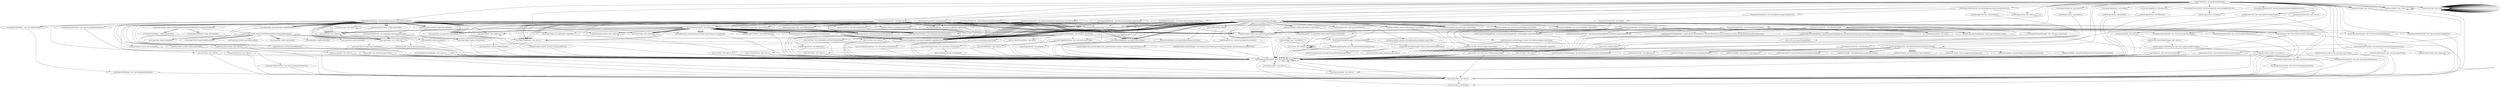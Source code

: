 digraph "callgraph" {
    "<dummyMainClass: void dummyMainMethod()>"
    "<android.app.Activity: void <clinit>()>"
    "<dummyMainClass: void dummyMainMethod()>"->"<android.app.Activity: void <clinit>()>";
    "<android.os.Bundle: void <clinit>()>"
    "<dummyMainClass: void dummyMainMethod()>"->"<android.os.Bundle: void <clinit>()>";
    "<dummyMainClass: void dummyMainMethod()>"->"<android.os.Bundle: void <clinit>()>";
    "<android.location.Location: void <clinit>()>"
    "<dummyMainClass: void dummyMainMethod()>"->"<android.location.Location: void <clinit>()>";
    "<android.view.View: void <clinit>()>"
    "<dummyMainClass: void dummyMainMethod()>"->"<android.view.View: void <clinit>()>";
    "<dummyMainClass: void dummyMainMethod()>"->"<android.view.View: void <clinit>()>";
    "<dummyMainClass: void dummyMainMethod()>"->"<android.os.Bundle: void <clinit>()>";
    "<android.app.Activity: void <clinit>()>"->"<android.app.Activity: void <clinit>()>";
    "<android.os.Bundle: void <clinit>()>"->"<android.os.Bundle: void <clinit>()>";
    "<android.os.Bundle: void <clinit>()>"->"<android.os.Bundle: void <clinit>()>";
    "<android.location.Location: void <clinit>()>"->"<android.location.Location: void <clinit>()>";
    "<android.view.View: void <clinit>()>"->"<android.view.View: void <clinit>()>";
    "<android.view.View: void <clinit>()>"->"<android.view.View: void <clinit>()>";
    "<android.view.View: void <clinit>()>"->"<android.view.View: void <clinit>()>";
    "<android.view.View: void <clinit>()>"->"<android.view.View: void <clinit>()>";
    "<android.view.View: void <clinit>()>"->"<android.view.View: void <clinit>()>";
    "<android.view.View: void <clinit>()>"->"<android.view.View: void <clinit>()>";
    "<android.view.View: void <clinit>()>"->"<android.view.View: void <clinit>()>";
    "<android.view.View: void <clinit>()>"->"<android.view.View: void <clinit>()>";
    "<android.view.View: void <clinit>()>"->"<android.view.View: void <clinit>()>";
    "<android.view.View: void <clinit>()>"->"<android.view.View: void <clinit>()>";
    "<android.view.View: void <clinit>()>"->"<android.view.View: void <clinit>()>";
    "<android.view.View: void <clinit>()>"->"<android.view.View: void <clinit>()>";
    "<android.view.View: void <clinit>()>"->"<android.view.View: void <clinit>()>";
    "<android.view.View: void <clinit>()>"->"<android.view.View: void <clinit>()>";
    "<android.view.View: void <clinit>()>"->"<android.view.View: void <clinit>()>";
    "<android.view.View: void <clinit>()>"->"<android.view.View: void <clinit>()>";
    "<android.view.View: void <clinit>()>"->"<android.view.View: void <clinit>()>";
    "<android.view.View: void <clinit>()>"->"<android.view.View: void <clinit>()>";
    "<android.view.View: void <clinit>()>"->"<android.view.View: void <clinit>()>";
    "<android.view.View: void <clinit>()>"->"<android.view.View: void <clinit>()>";
    "<android.view.View: void <clinit>()>"->"<android.view.View: void <clinit>()>";
    "<android.view.View: void <clinit>()>"->"<android.view.View: void <clinit>()>";
    "<android.view.View: void <clinit>()>"->"<android.view.View: void <clinit>()>";
    "<android.view.View: void <clinit>()>"->"<android.view.View: void <clinit>()>";
    "<android.view.View: void <clinit>()>"->"<android.view.View: void <clinit>()>";
    "<android.view.View: void <clinit>()>"->"<android.view.View: void <clinit>()>";
    "<android.view.View: void <clinit>()>"->"<android.view.View: void <clinit>()>";
    "<android.view.View: void <clinit>()>"->"<android.view.View: void <clinit>()>";
    "<android.view.View: void <clinit>()>"->"<android.view.View: void <clinit>()>";
    "<android.view.View: void <clinit>()>"->"<android.view.View: void <clinit>()>";
    "<android.view.View: void <clinit>()>"->"<android.view.View: void <clinit>()>";
    "<fr.asterope.MainActivity: void <init>()>"
    "<dummyMainClass: void dummyMainMethod()>"->"<fr.asterope.MainActivity: void <init>()>";
    "<fr.asterope.MainActivity: void onCreate(android.os.Bundle)>"
    "<dummyMainClass: void dummyMainMethod()>"->"<fr.asterope.MainActivity: void onCreate(android.os.Bundle)>";
    "<fr.asterope.MainActivity: void onStart()>"
    "<dummyMainClass: void dummyMainMethod()>"->"<fr.asterope.MainActivity: void onStart()>";
    "<fr.asterope.MainActivity: void onResume()>"
    "<dummyMainClass: void dummyMainMethod()>"->"<fr.asterope.MainActivity: void onResume()>";
    "<fr.asterope.MainActivity: void reset(android.view.View)>"
    "<dummyMainClass: void dummyMainMethod()>"->"<fr.asterope.MainActivity: void reset(android.view.View)>";
    "<fr.asterope.MainActivity: void startResume(android.view.View)>"
    "<dummyMainClass: void dummyMainMethod()>"->"<fr.asterope.MainActivity: void startResume(android.view.View)>";
    "<fr.asterope.MainActivity: void onBackPressed()>"
    "<dummyMainClass: void dummyMainMethod()>"->"<fr.asterope.MainActivity: void onBackPressed()>";
    "<fr.asterope.MainActivity: void onProviderEnabled(java.lang.String)>"
    "<dummyMainClass: void dummyMainMethod()>"->"<fr.asterope.MainActivity: void onProviderEnabled(java.lang.String)>";
    "<fr.asterope.MainActivity: void onLocationChanged(android.location.Location)>"
    "<dummyMainClass: void dummyMainMethod()>"->"<fr.asterope.MainActivity: void onLocationChanged(android.location.Location)>";
    "<fr.asterope.MainActivity: void onStatusChanged(java.lang.String,int,android.os.Bundle)>"
    "<dummyMainClass: void dummyMainMethod()>"->"<fr.asterope.MainActivity: void onStatusChanged(java.lang.String,int,android.os.Bundle)>";
    "<fr.asterope.MainActivity: void onProviderDisabled(java.lang.String)>"
    "<dummyMainClass: void dummyMainMethod()>"->"<fr.asterope.MainActivity: void onProviderDisabled(java.lang.String)>";
    "<fr.asterope.MainActivity: void onPause()>"
    "<dummyMainClass: void dummyMainMethod()>"->"<fr.asterope.MainActivity: void onPause()>";
    "<fr.asterope.MainActivity: void onSaveInstanceState(android.os.Bundle)>"
    "<dummyMainClass: void dummyMainMethod()>"->"<fr.asterope.MainActivity: void onSaveInstanceState(android.os.Bundle)>";
    "<fr.asterope.MainActivity: void onStop()>"
    "<dummyMainClass: void dummyMainMethod()>"->"<fr.asterope.MainActivity: void onStop()>";
    "<fr.asterope.MainActivity: void onRestart()>"
    "<dummyMainClass: void dummyMainMethod()>"->"<fr.asterope.MainActivity: void onRestart()>";
    "<fr.asterope.MainActivity: void onDestroy()>"
    "<dummyMainClass: void dummyMainMethod()>"->"<fr.asterope.MainActivity: void onDestroy()>";
    "<android.os.Bundle: void <init>()>"
    "<dummyMainClass: void dummyMainMethod()>"->"<android.os.Bundle: void <init>()>";
    "<fr.asterope.MainActivity$8: void <init>(fr.asterope.MainActivity)>"
    "<dummyMainClass: void dummyMainMethod()>"->"<fr.asterope.MainActivity$8: void <init>(fr.asterope.MainActivity)>";
    "<fr.asterope.MainActivity$8: void onClick(android.content.DialogInterface,int)>"
    "<dummyMainClass: void dummyMainMethod()>"->"<fr.asterope.MainActivity$8: void onClick(android.content.DialogInterface,int)>";
    "<fr.asterope.MainActivity$3: void <init>(fr.asterope.MainActivity)>"
    "<dummyMainClass: void dummyMainMethod()>"->"<fr.asterope.MainActivity$3: void <init>(fr.asterope.MainActivity)>";
    "<fr.asterope.MainActivity$3: void onClick(android.content.DialogInterface,int)>"
    "<dummyMainClass: void dummyMainMethod()>"->"<fr.asterope.MainActivity$3: void onClick(android.content.DialogInterface,int)>";
    "<fr.asterope.MainActivity$6: void <init>(fr.asterope.MainActivity)>"
    "<dummyMainClass: void dummyMainMethod()>"->"<fr.asterope.MainActivity$6: void <init>(fr.asterope.MainActivity)>";
    "<fr.asterope.MainActivity$6: void onClick(android.content.DialogInterface,int)>"
    "<dummyMainClass: void dummyMainMethod()>"->"<fr.asterope.MainActivity$6: void onClick(android.content.DialogInterface,int)>";
    "<fr.asterope.MainActivity$9: void <init>(fr.asterope.MainActivity)>"
    "<dummyMainClass: void dummyMainMethod()>"->"<fr.asterope.MainActivity$9: void <init>(fr.asterope.MainActivity)>";
    "<fr.asterope.MainActivity$9: void onClick(android.content.DialogInterface,int)>"
    "<dummyMainClass: void dummyMainMethod()>"->"<fr.asterope.MainActivity$9: void onClick(android.content.DialogInterface,int)>";
    "<android.view.View: void <init>(android.content.Context)>"
    "<dummyMainClass: void dummyMainMethod()>"->"<android.view.View: void <init>(android.content.Context)>";
    "<dummyMainClass: void dummyMainMethod()>"->"<android.view.View: void <init>(android.content.Context)>";
    "<android.location.Location: void <init>(java.lang.String)>"
    "<dummyMainClass: void dummyMainMethod()>"->"<android.location.Location: void <init>(java.lang.String)>";
    "<dummyMainClass: void dummyMainMethod()>"->"<android.os.Bundle: void <init>()>";
    "<dummyMainClass: void dummyMainMethod()>"->"<android.os.Bundle: void <init>()>";
    "<java.io.File: void <clinit>()>"
    "<fr.asterope.MainActivity: void onCreate(android.os.Bundle)>"->"<java.io.File: void <clinit>()>";
    "<fr.asterope.ExternalFileLogger: boolean isExternalStorageWritable()>"
    "<fr.asterope.MainActivity: void onCreate(android.os.Bundle)>"->"<fr.asterope.ExternalFileLogger: boolean isExternalStorageWritable()>";
    "<android.os.Environment: java.io.File getExternalStorageDirectory()>"
    "<fr.asterope.MainActivity: void onCreate(android.os.Bundle)>"->"<android.os.Environment: java.io.File getExternalStorageDirectory()>";
    "<android.widget.Toast: android.widget.Toast makeText(android.content.Context,java.lang.CharSequence,int)>"
    "<fr.asterope.MainActivity: void onCreate(android.os.Bundle)>"->"<android.widget.Toast: android.widget.Toast makeText(android.content.Context,java.lang.CharSequence,int)>";
    "<java.lang.Float: void <clinit>()>"
    "<fr.asterope.MainActivity: void onLocationChanged(android.location.Location)>"->"<java.lang.Float: void <clinit>()>";
    "<java.lang.String: java.lang.String format(java.lang.String,java.lang.Object[])>"
    "<fr.asterope.MainActivity: void onLocationChanged(android.location.Location)>"->"<java.lang.String: java.lang.String format(java.lang.String,java.lang.Object[])>";
    "<java.lang.Long: java.lang.Long valueOf(long)>"
    "<fr.asterope.MainActivity: void onLocationChanged(android.location.Location)>"->"<java.lang.Long: java.lang.Long valueOf(long)>";
    "<java.lang.Integer: java.lang.Integer valueOf(int)>"
    "<fr.asterope.MainActivity: void onLocationChanged(android.location.Location)>"->"<java.lang.Integer: java.lang.Integer valueOf(int)>";
    "<java.lang.Float: java.lang.Float valueOf(float)>"
    "<fr.asterope.MainActivity: void onLocationChanged(android.location.Location)>"->"<java.lang.Float: java.lang.Float valueOf(float)>";
    "<fr.asterope.MainActivity: void onLocationChanged(android.location.Location)>"->"<java.lang.Float: java.lang.Float valueOf(float)>";
    "<java.lang.Double: java.lang.Double valueOf(double)>"
    "<fr.asterope.MainActivity: void onLocationChanged(android.location.Location)>"->"<java.lang.Double: java.lang.Double valueOf(double)>";
    "<fr.asterope.MainActivity: void onLocationChanged(android.location.Location)>"->"<java.lang.Double: java.lang.Double valueOf(double)>";
    "<fr.asterope.MainActivity: void onLocationChanged(android.location.Location)>"->"<java.lang.Double: java.lang.Double valueOf(double)>";
    "<fr.asterope.MainActivity: void onLocationChanged(android.location.Location)>"->"<java.lang.Float: java.lang.Float valueOf(float)>";
    "<fr.asterope.MainActivity: void onLocationChanged(android.location.Location)>"->"<java.lang.Double: java.lang.Double valueOf(double)>";
    "<fr.asterope.MainActivity: void onLocationChanged(android.location.Location)>"->"<java.lang.Float: java.lang.Float valueOf(float)>";
    "<fr.asterope.MainActivity: void onLocationChanged(android.location.Location)>"->"<java.lang.Float: java.lang.Float valueOf(float)>";
    "<fr.asterope.MainActivity: void onLocationChanged(android.location.Location)>"->"<java.lang.Float: java.lang.Float valueOf(float)>";
    "<fr.asterope.MainActivity: void onLocationChanged(android.location.Location)>"->"<java.lang.Double: java.lang.Double valueOf(double)>";
    "<fr.asterope.MainActivity: void onLocationChanged(android.location.Location)>"->"<java.lang.Float: java.lang.Float valueOf(float)>";
    "<fr.asterope.WGS84: double vincentyDistance(fr.asterope.WGS84Point,fr.asterope.WGS84Point)>"
    "<fr.asterope.MainActivity: void onLocationChanged(android.location.Location)>"->"<fr.asterope.WGS84: double vincentyDistance(fr.asterope.WGS84Point,fr.asterope.WGS84Point)>";
    "<java.lang.String: void <clinit>()>"
    "<fr.asterope.MainActivity: void onLocationChanged(android.location.Location)>"->"<java.lang.String: void <clinit>()>";
    "<java.lang.Long: void <clinit>()>"
    "<fr.asterope.MainActivity: void onLocationChanged(android.location.Location)>"->"<java.lang.Long: void <clinit>()>";
    "<java.lang.Integer: void <clinit>()>"
    "<fr.asterope.MainActivity: void onLocationChanged(android.location.Location)>"->"<java.lang.Integer: void <clinit>()>";
    "<fr.asterope.MainActivity: void onLocationChanged(android.location.Location)>"->"<java.lang.Float: void <clinit>()>";
    "<fr.asterope.MainActivity: void onLocationChanged(android.location.Location)>"->"<java.lang.Float: void <clinit>()>";
    "<java.lang.Double: void <clinit>()>"
    "<fr.asterope.MainActivity: void onLocationChanged(android.location.Location)>"->"<java.lang.Double: void <clinit>()>";
    "<fr.asterope.MainActivity: void onLocationChanged(android.location.Location)>"->"<java.lang.Double: void <clinit>()>";
    "<fr.asterope.MainActivity: void onLocationChanged(android.location.Location)>"->"<java.lang.Double: void <clinit>()>";
    "<fr.asterope.MainActivity: void onLocationChanged(android.location.Location)>"->"<java.lang.Float: void <clinit>()>";
    "<fr.asterope.MainActivity: void onLocationChanged(android.location.Location)>"->"<java.lang.Double: void <clinit>()>";
    "<fr.asterope.MainActivity: void onLocationChanged(android.location.Location)>"->"<java.lang.Float: void <clinit>()>";
    "<fr.asterope.MainActivity: void onLocationChanged(android.location.Location)>"->"<java.lang.Float: void <clinit>()>";
    "<fr.asterope.MainActivity: void onLocationChanged(android.location.Location)>"->"<java.lang.Float: void <clinit>()>";
    "<fr.asterope.MainActivity: void onLocationChanged(android.location.Location)>"->"<java.lang.Double: void <clinit>()>";
    "<android.content.Intent: void <clinit>()>"
    "<fr.asterope.MainActivity$8: void onClick(android.content.DialogInterface,int)>"->"<android.content.Intent: void <clinit>()>";
    "<fr.asterope.MainActivity$6: void onClick(android.content.DialogInterface,int)>"->"<android.app.Activity: void <clinit>()>";
    "<fr.asterope.MainActivity: void access$400(fr.asterope.MainActivity)>"
    "<fr.asterope.MainActivity$6: void onClick(android.content.DialogInterface,int)>"->"<fr.asterope.MainActivity: void access$400(fr.asterope.MainActivity)>";
    "<java.io.File: void <clinit>()>"->"<java.io.File: void <clinit>()>";
    "<java.io.File: void <clinit>()>"->"<java.io.File: void <clinit>()>";
    "<java.io.File: void <clinit>()>"->"<java.io.File: void <clinit>()>";
    "<java.io.File: void <clinit>()>"->"<java.io.File: void <clinit>()>";
    "<android.os.Environment: java.lang.String getExternalStorageState()>"
    "<fr.asterope.ExternalFileLogger: boolean isExternalStorageWritable()>"->"<android.os.Environment: java.lang.String getExternalStorageState()>";
    "<java.lang.Float: void <clinit>()>"->"<java.lang.Float: void <clinit>()>";
    "<fr.asterope.WGS84: double vincentyDistance(double,double,double,double)>"
    "<fr.asterope.WGS84: double vincentyDistance(fr.asterope.WGS84Point,fr.asterope.WGS84Point)>"->"<fr.asterope.WGS84: double vincentyDistance(double,double,double,double)>";
    "<java.lang.String: void <clinit>()>"->"<java.lang.String: void <clinit>()>";
    "<java.lang.Long: void <clinit>()>"->"<java.lang.Long: void <clinit>()>";
    "<java.lang.Integer: void <clinit>()>"->"<java.lang.Integer: void <clinit>()>";
    "<java.lang.Double: void <clinit>()>"->"<java.lang.Double: void <clinit>()>";
    "<android.content.Intent: void <clinit>()>"->"<android.content.Intent: void <clinit>()>";
    "<fr.asterope.WGS84: double vincentyDistance(double,double,double,double)>"->"<java.lang.Double: void <clinit>()>";
    "<java.lang.Math: double abs(double)>"
    "<fr.asterope.WGS84: double vincentyDistance(double,double,double,double)>"->"<java.lang.Math: double abs(double)>";
    "<java.lang.Double: boolean isNaN(double)>"
    "<fr.asterope.WGS84: double vincentyDistance(double,double,double,double)>"->"<java.lang.Double: boolean isNaN(double)>";
    "<java.lang.Math: double atan2(double,double)>"
    "<fr.asterope.WGS84: double vincentyDistance(double,double,double,double)>"->"<java.lang.Math: double atan2(double,double)>";
    "<java.lang.Math: double sqrt(double)>"
    "<fr.asterope.WGS84: double vincentyDistance(double,double,double,double)>"->"<java.lang.Math: double sqrt(double)>";
    "<java.lang.Math: double cos(double)>"
    "<fr.asterope.WGS84: double vincentyDistance(double,double,double,double)>"->"<java.lang.Math: double cos(double)>";
    "<java.lang.Math: double sin(double)>"
    "<fr.asterope.WGS84: double vincentyDistance(double,double,double,double)>"->"<java.lang.Math: double sin(double)>";
    "<fr.asterope.WGS84: double vincentyDistance(double,double,double,double)>"->"<java.lang.Math: double sqrt(double)>";
    "<java.lang.Math: double tan(double)>"
    "<fr.asterope.WGS84: double vincentyDistance(double,double,double,double)>"->"<java.lang.Math: double tan(double)>";
    "<fr.asterope.WGS84: double vincentyDistance(double,double,double,double)>"->"<java.lang.Math: double sqrt(double)>";
    "<fr.asterope.WGS84: double vincentyDistance(double,double,double,double)>"->"<java.lang.Math: double tan(double)>";
    "<fr.asterope.WGS84: double toRadian(double)>"
    "<fr.asterope.WGS84: double vincentyDistance(double,double,double,double)>"->"<fr.asterope.WGS84: double toRadian(double)>";
    "<fr.asterope.WGS84: double vincentyDistance(double,double,double,double)>"->"<fr.asterope.WGS84: double toRadian(double)>";
    "<fr.asterope.WGS84: double vincentyDistance(double,double,double,double)>"->"<fr.asterope.WGS84: double toRadian(double)>";
    "<fr.asterope.WGS84: double vincentyDistance(double,double,double,double)>"->"<fr.asterope.WGS84: double toRadian(double)>";
    "<android.app.Activity: void <init>()>"
    "<fr.asterope.MainActivity: void <init>()>"->"<android.app.Activity: void <init>()>";
    "<android.app.Activity: void onCreate(android.os.Bundle)>"
    "<fr.asterope.MainActivity: void onCreate(android.os.Bundle)>"->"<android.app.Activity: void onCreate(android.os.Bundle)>";
    "<fr.asterope.MainActivity: void checkForAvailableGPS()>"
    "<fr.asterope.MainActivity: void onCreate(android.os.Bundle)>"->"<fr.asterope.MainActivity: void checkForAvailableGPS()>";
    "<android.app.Activity: java.lang.Object getSystemService(java.lang.String)>"
    "<fr.asterope.MainActivity: void onCreate(android.os.Bundle)>"->"<android.app.Activity: java.lang.Object getSystemService(java.lang.String)>";
    "<android.app.Activity: void setContentView(int)>"
    "<fr.asterope.MainActivity: void onCreate(android.os.Bundle)>"->"<android.app.Activity: void setContentView(int)>";
    "<fr.asterope.MainActivity: void updateUI()>"
    "<fr.asterope.MainActivity: void onCreate(android.os.Bundle)>"->"<fr.asterope.MainActivity: void updateUI()>";
    "<android.app.Activity: android.view.View findViewById(int)>"
    "<fr.asterope.MainActivity: void onCreate(android.os.Bundle)>"->"<android.app.Activity: android.view.View findViewById(int)>";
    "<android.content.Context: java.lang.String getString(int)>"
    "<fr.asterope.MainActivity: void onCreate(android.os.Bundle)>"->"<android.content.Context: java.lang.String getString(int)>";
    "<fr.asterope.MainActivity: void onCreate(android.os.Bundle)>"->"<android.content.Context: java.lang.String getString(int)>";
    "<fr.asterope.MainActivity: void onCreate(android.os.Bundle)>"->"<android.content.Context: java.lang.String getString(int)>";
    "<fr.asterope.MainActivity: void onCreate(android.os.Bundle)>"->"<android.content.Context: java.lang.String getString(int)>";
    "<fr.asterope.MainActivity: void onCreate(android.os.Bundle)>"->"<android.content.Context: java.lang.String getString(int)>";
    "<fr.asterope.MainActivity: void onCreate(android.os.Bundle)>"->"<android.content.Context: java.lang.String getString(int)>";
    "<fr.asterope.MainActivity: void onCreate(android.os.Bundle)>"->"<android.content.Context: java.lang.String getString(int)>";
    "<fr.asterope.MainActivity: void onCreate(android.os.Bundle)>"->"<android.content.Context: java.lang.String getString(int)>";
    "<fr.asterope.MainActivity: void onCreate(android.os.Bundle)>"->"<android.content.Context: java.lang.String getString(int)>";
    "<fr.asterope.MainActivity: void onCreate(android.os.Bundle)>"->"<android.content.Context: java.lang.String getString(int)>";
    "<fr.asterope.MainActivity: void onCreate(android.os.Bundle)>"->"<android.content.Context: java.lang.String getString(int)>";
    "<fr.asterope.MainActivity: void onCreate(android.os.Bundle)>"->"<android.content.Context: java.lang.String getString(int)>";
    "<fr.asterope.MainActivity: void onCreate(android.os.Bundle)>"->"<android.content.Context: java.lang.String getString(int)>";
    "<fr.asterope.MainActivity: void onCreate(android.os.Bundle)>"->"<android.content.Context: java.lang.String getString(int)>";
    "<fr.asterope.MainActivity: void onCreate(android.os.Bundle)>"->"<android.app.Activity: void setContentView(int)>";
    "<android.location.LocationManager: void requestLocationUpdates(java.lang.String,long,float,android.location.LocationListener)>"
    "<fr.asterope.MainActivity: void onCreate(android.os.Bundle)>"->"<android.location.LocationManager: void requestLocationUpdates(java.lang.String,long,float,android.location.LocationListener)>";
    "<fr.asterope.MainActivity$1: void <init>(fr.asterope.MainActivity)>"
    "<fr.asterope.MainActivity: void onCreate(android.os.Bundle)>"->"<fr.asterope.MainActivity$1: void <init>(fr.asterope.MainActivity)>";
    "<android.os.Handler: void <init>()>"
    "<fr.asterope.MainActivity: void onCreate(android.os.Bundle)>"->"<android.os.Handler: void <init>()>";
    "<android.os.Bundle: double getDouble(java.lang.String)>"
    "<fr.asterope.MainActivity: void onCreate(android.os.Bundle)>"->"<android.os.Bundle: double getDouble(java.lang.String)>";
    "<fr.asterope.MainActivity: void onCreate(android.os.Bundle)>"->"<android.os.Bundle: double getDouble(java.lang.String)>";
    "<android.os.Bundle: int getInt(java.lang.String)>"
    "<fr.asterope.MainActivity: void onCreate(android.os.Bundle)>"->"<android.os.Bundle: int getInt(java.lang.String)>";
    "<android.os.Bundle: android.os.Parcelable getParcelable(java.lang.String)>"
    "<fr.asterope.MainActivity: void onCreate(android.os.Bundle)>"->"<android.os.Bundle: android.os.Parcelable getParcelable(java.lang.String)>";
    "<android.os.Bundle: boolean getBoolean(java.lang.String)>"
    "<fr.asterope.MainActivity: void onCreate(android.os.Bundle)>"->"<android.os.Bundle: boolean getBoolean(java.lang.String)>";
    "<android.os.Bundle: float getFloat(java.lang.String)>"
    "<fr.asterope.MainActivity: void onCreate(android.os.Bundle)>"->"<android.os.Bundle: float getFloat(java.lang.String)>";
    "<fr.asterope.MainActivity: void onCreate(android.os.Bundle)>"->"<android.os.Bundle: float getFloat(java.lang.String)>";
    "<fr.asterope.MainActivity: void onCreate(android.os.Bundle)>"->"<android.os.Bundle: float getFloat(java.lang.String)>";
    "<android.os.Bundle: long getLong(java.lang.String)>"
    "<fr.asterope.MainActivity: void onCreate(android.os.Bundle)>"->"<android.os.Bundle: long getLong(java.lang.String)>";
    "<fr.asterope.MainActivity: void onCreate(android.os.Bundle)>"->"<android.os.Bundle: float getFloat(java.lang.String)>";
    "<android.os.Bundle: java.lang.String getString(java.lang.String)>"
    "<fr.asterope.MainActivity: void onCreate(android.os.Bundle)>"->"<android.os.Bundle: java.lang.String getString(java.lang.String)>";
    "<fr.asterope.MainActivity: void onCreate(android.os.Bundle)>"->"<android.os.Bundle: java.lang.String getString(java.lang.String)>";
    "<fr.asterope.MainActivity: void onCreate(android.os.Bundle)>"->"<android.os.Bundle: boolean getBoolean(java.lang.String)>";
    "<fr.asterope.MainActivity: void onCreate(android.os.Bundle)>"->"<android.os.Bundle: float getFloat(java.lang.String)>";
    "<fr.asterope.MainActivity: void onCreate(android.os.Bundle)>"->"<android.os.Bundle: float getFloat(java.lang.String)>";
    "<fr.asterope.MainActivity: void onCreate(android.os.Bundle)>"->"<android.os.Bundle: float getFloat(java.lang.String)>";
    "<android.view.View: void setEnabled(boolean)>"
    "<fr.asterope.MainActivity: void onCreate(android.os.Bundle)>"->"<android.view.View: void setEnabled(boolean)>";
    "<android.widget.TextView: void setText(java.lang.CharSequence)>"
    "<fr.asterope.MainActivity: void onCreate(android.os.Bundle)>"->"<android.widget.TextView: void setText(java.lang.CharSequence)>";
    "<fr.asterope.MainActivity: void onCreate(android.os.Bundle)>"->"<android.widget.TextView: void setText(java.lang.CharSequence)>";
    "<android.widget.Toast: void show()>"
    "<fr.asterope.MainActivity: void onCreate(android.os.Bundle)>"->"<android.widget.Toast: void show()>";
    "<java.lang.StringBuilder: void <init>()>"
    "<fr.asterope.MainActivity: void onCreate(android.os.Bundle)>"->"<java.lang.StringBuilder: void <init>()>";
    "<java.lang.StringBuilder: java.lang.StringBuilder append(java.lang.String)>"
    "<fr.asterope.MainActivity: void onCreate(android.os.Bundle)>"->"<java.lang.StringBuilder: java.lang.StringBuilder append(java.lang.String)>";
    "<fr.asterope.MainActivity: void onCreate(android.os.Bundle)>"->"<java.lang.StringBuilder: java.lang.StringBuilder append(java.lang.String)>";
    "<fr.asterope.MainActivity: void onCreate(android.os.Bundle)>"->"<java.lang.StringBuilder: java.lang.StringBuilder append(java.lang.String)>";
    "<java.lang.StringBuilder: java.lang.String toString()>"
    "<fr.asterope.MainActivity: void onCreate(android.os.Bundle)>"->"<java.lang.StringBuilder: java.lang.String toString()>";
    "<fr.asterope.MainActivity: void onCreate(android.os.Bundle)>"->"<java.lang.StringBuilder: void <init>()>";
    "<fr.asterope.MainActivity: void onCreate(android.os.Bundle)>"->"<java.lang.StringBuilder: java.lang.StringBuilder append(java.lang.String)>";
    "<java.lang.StringBuilder: java.lang.StringBuilder append(int)>"
    "<fr.asterope.MainActivity: void onCreate(android.os.Bundle)>"->"<java.lang.StringBuilder: java.lang.StringBuilder append(int)>";
    "<fr.asterope.MainActivity: void onCreate(android.os.Bundle)>"->"<java.lang.StringBuilder: java.lang.StringBuilder append(java.lang.String)>";
    "<fr.asterope.MainActivity: void onCreate(android.os.Bundle)>"->"<java.lang.StringBuilder: java.lang.StringBuilder append(java.lang.String)>";
    "<java.lang.StringBuilder: java.lang.StringBuilder append(float)>"
    "<fr.asterope.MainActivity: void onCreate(android.os.Bundle)>"->"<java.lang.StringBuilder: java.lang.StringBuilder append(float)>";
    "<fr.asterope.MainActivity: void onCreate(android.os.Bundle)>"->"<java.lang.StringBuilder: java.lang.StringBuilder append(java.lang.String)>";
    "<fr.asterope.MainActivity: void onCreate(android.os.Bundle)>"->"<java.lang.StringBuilder: java.lang.String toString()>";
    "<fr.asterope.MainActivity: void onCreate(android.os.Bundle)>"->"<java.lang.StringBuilder: void <init>()>";
    "<fr.asterope.MainActivity: void onCreate(android.os.Bundle)>"->"<java.lang.StringBuilder: java.lang.StringBuilder append(java.lang.String)>";
    "<fr.asterope.MainActivity: void onCreate(android.os.Bundle)>"->"<java.lang.StringBuilder: java.lang.StringBuilder append(float)>";
    "<fr.asterope.MainActivity: void onCreate(android.os.Bundle)>"->"<java.lang.StringBuilder: java.lang.StringBuilder append(java.lang.String)>";
    "<fr.asterope.MainActivity: void onCreate(android.os.Bundle)>"->"<java.lang.StringBuilder: java.lang.String toString()>";
    "<fr.asterope.MainActivity: void onCreate(android.os.Bundle)>"->"<java.lang.StringBuilder: void <init>()>";
    "<fr.asterope.MainActivity: void onCreate(android.os.Bundle)>"->"<java.lang.StringBuilder: java.lang.StringBuilder append(java.lang.String)>";
    "<fr.asterope.MainActivity: void onCreate(android.os.Bundle)>"->"<java.lang.StringBuilder: java.lang.StringBuilder append(java.lang.String)>";
    "<fr.asterope.MainActivity: void onCreate(android.os.Bundle)>"->"<java.lang.StringBuilder: java.lang.StringBuilder append(java.lang.String)>";
    "<fr.asterope.MainActivity: void onCreate(android.os.Bundle)>"->"<java.lang.StringBuilder: java.lang.StringBuilder append(java.lang.String)>";
    "<fr.asterope.MainActivity: void onCreate(android.os.Bundle)>"->"<java.lang.StringBuilder: java.lang.String toString()>";
    "<java.io.File: java.lang.String getPath()>"
    "<fr.asterope.MainActivity: void onCreate(android.os.Bundle)>"->"<java.io.File: java.lang.String getPath()>";
    "<java.io.File: void <init>(java.lang.String)>"
    "<fr.asterope.MainActivity: void onCreate(android.os.Bundle)>"->"<java.io.File: void <init>(java.lang.String)>";
    "<java.io.File: boolean exists()>"
    "<fr.asterope.MainActivity: void onCreate(android.os.Bundle)>"->"<java.io.File: boolean exists()>";
    "<java.io.File: boolean mkdir()>"
    "<fr.asterope.MainActivity: void onCreate(android.os.Bundle)>"->"<java.io.File: boolean mkdir()>";
    "<fr.asterope.ExternalFileLogger: void <init>(java.lang.String)>"
    "<fr.asterope.MainActivity: void onCreate(android.os.Bundle)>"->"<fr.asterope.ExternalFileLogger: void <init>(java.lang.String)>";
    "<fr.asterope.ExternalFileLogger: boolean safeWrite(java.lang.String)>"
    "<fr.asterope.MainActivity: void onCreate(android.os.Bundle)>"->"<fr.asterope.ExternalFileLogger: boolean safeWrite(java.lang.String)>";
    "<fr.asterope.MainActivity: void onCreate(android.os.Bundle)>"->"<fr.asterope.ExternalFileLogger: boolean safeWrite(java.lang.String)>";
    "<fr.asterope.MainActivity: void onCreate(android.os.Bundle)>"->"<fr.asterope.ExternalFileLogger: boolean safeWrite(java.lang.String)>";
    "<fr.asterope.MainActivity: void onCreate(android.os.Bundle)>"->"<fr.asterope.ExternalFileLogger: boolean safeWrite(java.lang.String)>";
    "<fr.asterope.MainActivity: void onCreate(android.os.Bundle)>"->"<fr.asterope.ExternalFileLogger: boolean safeWrite(java.lang.String)>";
    "<java.lang.Object: void <init>(android.content.Context,int)>"
    "<fr.asterope.MainActivity: void onCreate(android.os.Bundle)>"->"<java.lang.Object: void <init>(android.content.Context,int)>";
    "<android.app.AlertDialog$Builder: android.app.AlertDialog$Builder setTitle(java.lang.CharSequence)>"
    "<fr.asterope.MainActivity: void onCreate(android.os.Bundle)>"->"<android.app.AlertDialog$Builder: android.app.AlertDialog$Builder setTitle(java.lang.CharSequence)>";
    "<android.app.AlertDialog$Builder: android.app.AlertDialog$Builder setMessage(java.lang.CharSequence)>"
    "<fr.asterope.MainActivity: void onCreate(android.os.Bundle)>"->"<android.app.AlertDialog$Builder: android.app.AlertDialog$Builder setMessage(java.lang.CharSequence)>";
    "<android.app.AlertDialog$Builder: android.app.AlertDialog$Builder setPositiveButton(java.lang.CharSequence,android.content.DialogInterface$OnClickListener)>"
    "<fr.asterope.MainActivity: void onCreate(android.os.Bundle)>"->"<android.app.AlertDialog$Builder: android.app.AlertDialog$Builder setPositiveButton(java.lang.CharSequence,android.content.DialogInterface$OnClickListener)>";
    "<android.app.AlertDialog$Builder: android.app.AlertDialog create()>"
    "<fr.asterope.MainActivity: void onCreate(android.os.Bundle)>"->"<android.app.AlertDialog$Builder: android.app.AlertDialog create()>";
    "<fr.asterope.MainActivity$2: void <init>(fr.asterope.MainActivity)>"
    "<fr.asterope.MainActivity: void onCreate(android.os.Bundle)>"->"<fr.asterope.MainActivity$2: void <init>(fr.asterope.MainActivity)>";
    "<android.app.Dialog: void show()>"
    "<fr.asterope.MainActivity: void onCreate(android.os.Bundle)>"->"<android.app.Dialog: void show()>";
    "<java.text.SimpleDateFormat: void <init>(java.lang.String)>"
    "<fr.asterope.MainActivity: void onCreate(android.os.Bundle)>"->"<java.text.SimpleDateFormat: void <init>(java.lang.String)>";
    "<java.text.DateFormat: java.lang.String format(java.util.Date)>"
    "<fr.asterope.MainActivity: void onCreate(android.os.Bundle)>"->"<java.text.DateFormat: java.lang.String format(java.util.Date)>";
    "<java.util.Date: void <init>()>"
    "<fr.asterope.MainActivity: void onCreate(android.os.Bundle)>"->"<java.util.Date: void <init>()>";
    "<fr.asterope.MainActivity: void updateUI()>"->"<java.lang.Float: void <clinit>()>";
    "<fr.asterope.MainActivity: void updateUI()>"->"<java.lang.String: java.lang.String format(java.lang.String,java.lang.Object[])>";
    "<fr.asterope.MainActivity: void updateUI()>"->"<java.lang.Float: java.lang.Float valueOf(float)>";
    "<fr.asterope.MainActivity: void updateUI()>"->"<java.lang.String: java.lang.String format(java.lang.String,java.lang.Object[])>";
    "<fr.asterope.MainActivity: void updateUI()>"->"<java.lang.Float: java.lang.Float valueOf(float)>";
    "<fr.asterope.MainActivity: void updateUI()>"->"<java.lang.Float: java.lang.Float valueOf(float)>";
    "<fr.asterope.MainActivity: void updateUI()>"->"<java.lang.String: java.lang.String format(java.lang.String,java.lang.Object[])>";
    "<fr.asterope.MainActivity: void updateUI()>"->"<java.lang.Integer: java.lang.Integer valueOf(int)>";
    "<android.location.Location: java.lang.String convert(double,int)>"
    "<fr.asterope.MainActivity: void updateUI()>"->"<android.location.Location: java.lang.String convert(double,int)>";
    "<fr.asterope.MainActivity: void updateUI()>"->"<android.location.Location: java.lang.String convert(double,int)>";
    "<fr.asterope.MainActivity: void updateUI()>"->"<java.lang.String: java.lang.String format(java.lang.String,java.lang.Object[])>";
    "<fr.asterope.MainActivity: void updateUI()>"->"<java.lang.Float: java.lang.Float valueOf(float)>";
    "<fr.asterope.MainActivity: void updateUI()>"->"<java.lang.String: java.lang.String format(java.lang.String,java.lang.Object[])>";
    "<fr.asterope.MainActivity: void updateUI()>"->"<java.lang.Float: java.lang.Float valueOf(float)>";
    "<fr.asterope.MainActivity: void updateUI()>"->"<java.lang.String: void <clinit>()>";
    "<fr.asterope.MainActivity: void updateUI()>"->"<java.lang.Float: void <clinit>()>";
    "<fr.asterope.MainActivity: void updateUI()>"->"<java.lang.String: void <clinit>()>";
    "<fr.asterope.MainActivity: void updateUI()>"->"<java.lang.Float: void <clinit>()>";
    "<fr.asterope.MainActivity: void updateUI()>"->"<java.lang.Float: void <clinit>()>";
    "<fr.asterope.MainActivity: void updateUI()>"->"<java.lang.String: void <clinit>()>";
    "<fr.asterope.MainActivity: void updateUI()>"->"<java.lang.Integer: void <clinit>()>";
    "<fr.asterope.MainActivity: void updateUI()>"->"<android.location.Location: void <clinit>()>";
    "<fr.asterope.MainActivity: void updateUI()>"->"<android.location.Location: void <clinit>()>";
    "<fr.asterope.MainActivity: void updateUI()>"->"<java.lang.String: void <clinit>()>";
    "<fr.asterope.MainActivity: void updateUI()>"->"<java.lang.Float: void <clinit>()>";
    "<fr.asterope.MainActivity: void updateUI()>"->"<java.lang.String: void <clinit>()>";
    "<java.lang.Object: void finalize()>"
    "<java.lang.Object: void <init>(android.content.Context,int)>"->"<java.lang.Object: void finalize()>";
    "<android.app.Activity: void onStart()>"
    "<fr.asterope.MainActivity: void onStart()>"->"<android.app.Activity: void onStart()>";
    "<android.app.Activity: void onResume()>"
    "<fr.asterope.MainActivity: void onResume()>"->"<android.app.Activity: void onResume()>";
    "<fr.asterope.MainActivity: void onResume()>"->"<android.content.Context: java.lang.String getString(int)>";
    "<fr.asterope.MainActivity: void onResume()>"->"<android.content.Context: java.lang.String getString(int)>";
    "<fr.asterope.MainActivity: void onResume()>"->"<android.content.Context: java.lang.String getString(int)>";
    "<fr.asterope.MainActivity: void onResume()>"->"<fr.asterope.MainActivity: void updateUI()>";
    "<android.text.format.Time: void <init>()>"
    "<fr.asterope.MainActivity: void onResume()>"->"<android.text.format.Time: void <init>()>";
    "<android.text.format.Time: void setToNow()>"
    "<fr.asterope.MainActivity: void onResume()>"->"<android.text.format.Time: void setToNow()>";
    "<android.text.format.Time: long toMillis(boolean)>"
    "<fr.asterope.MainActivity: void onResume()>"->"<android.text.format.Time: long toMillis(boolean)>";
    "<fr.asterope.MainActivity: void onResume()>"->"<java.lang.StringBuilder: void <init>()>";
    "<fr.asterope.MainActivity: void onResume()>"->"<java.lang.StringBuilder: java.lang.StringBuilder append(java.lang.String)>";
    "<java.lang.StringBuilder: java.lang.StringBuilder append(long)>"
    "<fr.asterope.MainActivity: void onResume()>"->"<java.lang.StringBuilder: java.lang.StringBuilder append(long)>";
    "<fr.asterope.MainActivity: void onResume()>"->"<java.lang.StringBuilder: java.lang.StringBuilder append(java.lang.String)>";
    "<fr.asterope.MainActivity: void onResume()>"->"<java.lang.StringBuilder: java.lang.StringBuilder append(long)>";
    "<fr.asterope.MainActivity: void onResume()>"->"<java.lang.StringBuilder: java.lang.StringBuilder append(java.lang.String)>";
    "<fr.asterope.MainActivity: void onResume()>"->"<java.lang.StringBuilder: java.lang.StringBuilder append(java.lang.String)>";
    "<fr.asterope.MainActivity: void onResume()>"->"<java.lang.StringBuilder: java.lang.String toString()>";
    "<fr.asterope.MainActivity: void onResume()>"->"<fr.asterope.ExternalFileLogger: boolean safeWrite(java.lang.String)>";
    "<java.util.Timer: void <init>()>"
    "<fr.asterope.MainActivity: void onResume()>"->"<java.util.Timer: void <init>()>";
    "<java.util.Timer: void schedule(java.util.TimerTask,long,long)>"
    "<fr.asterope.MainActivity: void onResume()>"->"<java.util.Timer: void schedule(java.util.TimerTask,long,long)>";
    "<fr.asterope.MainActivity$5: void <init>(fr.asterope.MainActivity)>"
    "<fr.asterope.MainActivity: void onResume()>"->"<fr.asterope.MainActivity$5: void <init>(fr.asterope.MainActivity)>";
    "<fr.asterope.MainActivity: void reset(android.view.View)>"->"<java.lang.Object: void <init>(android.content.Context,int)>";
    "<fr.asterope.MainActivity: void reset(android.view.View)>"->"<android.app.AlertDialog$Builder: android.app.AlertDialog$Builder setTitle(java.lang.CharSequence)>";
    "<fr.asterope.MainActivity: void reset(android.view.View)>"->"<android.app.AlertDialog$Builder: android.app.AlertDialog$Builder setMessage(java.lang.CharSequence)>";
    "<fr.asterope.MainActivity: void reset(android.view.View)>"->"<android.app.AlertDialog$Builder: android.app.AlertDialog$Builder setPositiveButton(java.lang.CharSequence,android.content.DialogInterface$OnClickListener)>";
    "<android.app.AlertDialog$Builder: android.app.AlertDialog$Builder setNegativeButton(java.lang.CharSequence,android.content.DialogInterface$OnClickListener)>"
    "<fr.asterope.MainActivity: void reset(android.view.View)>"->"<android.app.AlertDialog$Builder: android.app.AlertDialog$Builder setNegativeButton(java.lang.CharSequence,android.content.DialogInterface$OnClickListener)>";
    "<fr.asterope.MainActivity: void reset(android.view.View)>"->"<android.app.AlertDialog$Builder: android.app.AlertDialog create()>";
    "<fr.asterope.MainActivity: void reset(android.view.View)>"->"<android.content.Context: java.lang.String getString(int)>";
    "<fr.asterope.MainActivity: void reset(android.view.View)>"->"<android.content.Context: java.lang.String getString(int)>";
    "<fr.asterope.MainActivity: void reset(android.view.View)>"->"<android.content.Context: java.lang.String getString(int)>";
    "<fr.asterope.MainActivity: void reset(android.view.View)>"->"<android.content.Context: java.lang.String getString(int)>";
    "<fr.asterope.MainActivity: void reset(android.view.View)>"->"<fr.asterope.MainActivity$6: void <init>(fr.asterope.MainActivity)>";
    "<fr.asterope.MainActivity$7: void <init>(fr.asterope.MainActivity)>"
    "<fr.asterope.MainActivity: void reset(android.view.View)>"->"<fr.asterope.MainActivity$7: void <init>(fr.asterope.MainActivity)>";
    "<fr.asterope.MainActivity: void reset(android.view.View)>"->"<android.app.Dialog: void show()>";
    "<fr.asterope.MainActivity: void startResume(android.view.View)>"->"<android.app.Activity: android.view.View findViewById(int)>";
    "<fr.asterope.MainActivity: void startResume(android.view.View)>"->"<android.content.Context: java.lang.String getString(int)>";
    "<fr.asterope.MainActivity: void startResume(android.view.View)>"->"<android.content.Context: java.lang.String getString(int)>";
    "<fr.asterope.MainActivity: void startResume(android.view.View)>"->"<android.content.Context: java.lang.String getString(int)>";
    "<fr.asterope.MainActivity: void startResume(android.view.View)>"->"<android.content.Context: java.lang.String getString(int)>";
    "<fr.asterope.MainActivity: void startResume(android.view.View)>"->"<android.content.Context: java.lang.String getString(int)>";
    "<fr.asterope.MainActivity: void startResume(android.view.View)>"->"<android.widget.TextView: void setText(java.lang.CharSequence)>";
    "<fr.asterope.MainActivity: void startResume(android.view.View)>"->"<android.widget.TextView: void setText(java.lang.CharSequence)>";
    "<fr.asterope.MainActivity: void startResume(android.view.View)>"->"<java.lang.StringBuilder: void <init>()>";
    "<fr.asterope.MainActivity: void startResume(android.view.View)>"->"<java.lang.StringBuilder: java.lang.StringBuilder append(java.lang.String)>";
    "<fr.asterope.MainActivity: void startResume(android.view.View)>"->"<java.lang.StringBuilder: java.lang.StringBuilder append(java.lang.String)>";
    "<fr.asterope.MainActivity: void startResume(android.view.View)>"->"<java.lang.StringBuilder: java.lang.StringBuilder append(java.lang.String)>";
    "<fr.asterope.MainActivity: void startResume(android.view.View)>"->"<java.lang.StringBuilder: java.lang.String toString()>";
    "<fr.asterope.MainActivity: void startResume(android.view.View)>"->"<fr.asterope.ExternalFileLogger: boolean safeWrite(java.lang.String)>";
    "<fr.asterope.MainActivity: void onBackPressed()>"->"<java.lang.Object: void <init>(android.content.Context,int)>";
    "<fr.asterope.MainActivity: void onBackPressed()>"->"<android.app.AlertDialog$Builder: android.app.AlertDialog$Builder setTitle(java.lang.CharSequence)>";
    "<fr.asterope.MainActivity: void onBackPressed()>"->"<android.app.AlertDialog$Builder: android.app.AlertDialog$Builder setMessage(java.lang.CharSequence)>";
    "<fr.asterope.MainActivity: void onBackPressed()>"->"<android.app.AlertDialog$Builder: android.app.AlertDialog$Builder setPositiveButton(java.lang.CharSequence,android.content.DialogInterface$OnClickListener)>";
    "<fr.asterope.MainActivity: void onBackPressed()>"->"<android.app.AlertDialog$Builder: android.app.AlertDialog$Builder setNegativeButton(java.lang.CharSequence,android.content.DialogInterface$OnClickListener)>";
    "<fr.asterope.MainActivity: void onBackPressed()>"->"<android.app.AlertDialog$Builder: android.app.AlertDialog create()>";
    "<fr.asterope.MainActivity: void onBackPressed()>"->"<android.content.Context: java.lang.String getString(int)>";
    "<fr.asterope.MainActivity: void onBackPressed()>"->"<android.content.Context: java.lang.String getString(int)>";
    "<fr.asterope.MainActivity: void onBackPressed()>"->"<android.content.Context: java.lang.String getString(int)>";
    "<fr.asterope.MainActivity: void onBackPressed()>"->"<android.content.Context: java.lang.String getString(int)>";
    "<fr.asterope.MainActivity: void onBackPressed()>"->"<fr.asterope.MainActivity$3: void <init>(fr.asterope.MainActivity)>";
    "<fr.asterope.MainActivity$4: void <init>(fr.asterope.MainActivity)>"
    "<fr.asterope.MainActivity: void onBackPressed()>"->"<fr.asterope.MainActivity$4: void <init>(fr.asterope.MainActivity)>";
    "<fr.asterope.MainActivity: void onBackPressed()>"->"<android.app.Dialog: void show()>";
    "<fr.asterope.MainActivity: void onProviderEnabled(java.lang.String)>"->"<java.lang.StringBuilder: void <init>()>";
    "<fr.asterope.MainActivity: void onProviderEnabled(java.lang.String)>"->"<java.lang.StringBuilder: java.lang.StringBuilder append(java.lang.String)>";
    "<fr.asterope.MainActivity: void onProviderEnabled(java.lang.String)>"->"<java.lang.StringBuilder: java.lang.StringBuilder append(java.lang.String)>";
    "<fr.asterope.MainActivity: void onProviderEnabled(java.lang.String)>"->"<java.lang.StringBuilder: java.lang.String toString()>";
    "<fr.asterope.MainActivity: void onProviderEnabled(java.lang.String)>"->"<android.content.Context: java.lang.String getString(int)>";
    "<fr.asterope.MainActivity: void onProviderEnabled(java.lang.String)>"->"<fr.asterope.ExternalFileLogger: boolean safeWrite(java.lang.String)>";
    "<android.location.Location: float getAccuracy()>"
    "<fr.asterope.MainActivity: void onLocationChanged(android.location.Location)>"->"<android.location.Location: float getAccuracy()>";
    "<android.location.Location: double getLatitude()>"
    "<fr.asterope.MainActivity: void onLocationChanged(android.location.Location)>"->"<android.location.Location: double getLatitude()>";
    "<android.location.Location: double getLongitude()>"
    "<fr.asterope.MainActivity: void onLocationChanged(android.location.Location)>"->"<android.location.Location: double getLongitude()>";
    "<android.location.Location: android.os.Bundle getExtras()>"
    "<fr.asterope.MainActivity: void onLocationChanged(android.location.Location)>"->"<android.location.Location: android.os.Bundle getExtras()>";
    "<android.location.Location: float getSpeed()>"
    "<fr.asterope.MainActivity: void onLocationChanged(android.location.Location)>"->"<android.location.Location: float getSpeed()>";
    "<android.location.Location: double getAltitude()>"
    "<fr.asterope.MainActivity: void onLocationChanged(android.location.Location)>"->"<android.location.Location: double getAltitude()>";
    "<android.location.Location: float getBearing()>"
    "<fr.asterope.MainActivity: void onLocationChanged(android.location.Location)>"->"<android.location.Location: float getBearing()>";
    "<fr.asterope.MainActivity: void onLocationChanged(android.location.Location)>"->"<android.location.Location: double getLatitude()>";
    "<fr.asterope.MainActivity: void onLocationChanged(android.location.Location)>"->"<android.location.Location: double getLongitude()>";
    "<fr.asterope.MainActivity: void onLocationChanged(android.location.Location)>"->"<android.content.Context: java.lang.String getString(int)>";
    "<fr.asterope.MainActivity: void onLocationChanged(android.location.Location)>"->"<android.app.Activity: android.view.View findViewById(int)>";
    "<fr.asterope.MainActivity: void computeElevationGain(double,float)>"
    "<fr.asterope.MainActivity: void onLocationChanged(android.location.Location)>"->"<fr.asterope.MainActivity: void computeElevationGain(double,float)>";
    "<fr.asterope.MainActivity: void onLocationChanged(android.location.Location)>"->"<android.content.Context: java.lang.String getString(int)>";
    "<fr.asterope.MainActivity: void onLocationChanged(android.location.Location)>"->"<fr.asterope.MainActivity: void updateUI()>";
    "<fr.asterope.MainActivity: void onLocationChanged(android.location.Location)>"->"<android.content.Context: java.lang.String getString(int)>";
    "<fr.asterope.MainActivity: void onLocationChanged(android.location.Location)>"->"<android.content.Context: java.lang.String getString(int)>";
    "<fr.asterope.MainActivity: void onLocationChanged(android.location.Location)>"->"<android.view.View: void setEnabled(boolean)>";
    "<fr.asterope.MainActivity: void onLocationChanged(android.location.Location)>"->"<android.os.Bundle: int getInt(java.lang.String)>";
    "<fr.asterope.MainActivity: void onLocationChanged(android.location.Location)>"->"<android.location.Location: double getLatitude()>";
    "<fr.asterope.MainActivity: void onLocationChanged(android.location.Location)>"->"<android.location.Location: double getLongitude()>";
    "<fr.asterope.WGS84Point: void <init>(double,double)>"
    "<fr.asterope.MainActivity: void onLocationChanged(android.location.Location)>"->"<fr.asterope.WGS84Point: void <init>(double,double)>";
    "<fr.asterope.MainActivity: void onLocationChanged(android.location.Location)>"->"<fr.asterope.WGS84Point: void <init>(double,double)>";
    "<fr.asterope.MainActivity: void onLocationChanged(android.location.Location)>"->"<fr.asterope.ExternalFileLogger: boolean safeWrite(java.lang.String)>";
    "<fr.asterope.MainActivity: void onLocationChanged(android.location.Location)>"->"<fr.asterope.ExternalFileLogger: boolean safeWrite(java.lang.String)>";
    "<fr.asterope.MainActivity: void computeElevationGain(double,float)>"->"<java.lang.Double: void <clinit>()>";
    "<fr.asterope.MainActivity: void computeElevationGain(double,float)>"->"<java.lang.Math: double abs(double)>";
    "<fr.asterope.MainActivity: void computeElevationGain(double,float)>"->"<java.lang.Double: boolean isNaN(double)>";
    "<java.lang.Double: boolean isInfinite(double)>"
    "<fr.asterope.MainActivity: void computeElevationGain(double,float)>"->"<java.lang.Double: boolean isInfinite(double)>";
    "<fr.asterope.MainActivity: void computeElevationGain(double,float)>"->"<java.lang.Double: void <clinit>()>";
    "<fr.asterope.MainActivity: void onStatusChanged(java.lang.String,int,android.os.Bundle)>"->"<java.lang.StringBuilder: void <init>()>";
    "<fr.asterope.MainActivity: void onStatusChanged(java.lang.String,int,android.os.Bundle)>"->"<java.lang.StringBuilder: java.lang.StringBuilder append(java.lang.String)>";
    "<fr.asterope.MainActivity: void onStatusChanged(java.lang.String,int,android.os.Bundle)>"->"<java.lang.StringBuilder: java.lang.StringBuilder append(java.lang.String)>";
    "<fr.asterope.MainActivity: void onStatusChanged(java.lang.String,int,android.os.Bundle)>"->"<java.lang.StringBuilder: java.lang.String toString()>";
    "<fr.asterope.MainActivity: void onStatusChanged(java.lang.String,int,android.os.Bundle)>"->"<java.lang.StringBuilder: void <init>()>";
    "<fr.asterope.MainActivity: void onStatusChanged(java.lang.String,int,android.os.Bundle)>"->"<java.lang.StringBuilder: java.lang.StringBuilder append(java.lang.String)>";
    "<fr.asterope.MainActivity: void onStatusChanged(java.lang.String,int,android.os.Bundle)>"->"<java.lang.StringBuilder: java.lang.StringBuilder append(java.lang.String)>";
    "<fr.asterope.MainActivity: void onStatusChanged(java.lang.String,int,android.os.Bundle)>"->"<java.lang.StringBuilder: java.lang.String toString()>";
    "<fr.asterope.MainActivity: void onStatusChanged(java.lang.String,int,android.os.Bundle)>"->"<java.lang.StringBuilder: void <init>()>";
    "<fr.asterope.MainActivity: void onStatusChanged(java.lang.String,int,android.os.Bundle)>"->"<java.lang.StringBuilder: java.lang.StringBuilder append(java.lang.String)>";
    "<fr.asterope.MainActivity: void onStatusChanged(java.lang.String,int,android.os.Bundle)>"->"<java.lang.StringBuilder: java.lang.StringBuilder append(java.lang.String)>";
    "<fr.asterope.MainActivity: void onStatusChanged(java.lang.String,int,android.os.Bundle)>"->"<java.lang.StringBuilder: java.lang.String toString()>";
    "<fr.asterope.MainActivity: void onStatusChanged(java.lang.String,int,android.os.Bundle)>"->"<java.lang.StringBuilder: void <init>()>";
    "<fr.asterope.MainActivity: void onStatusChanged(java.lang.String,int,android.os.Bundle)>"->"<java.lang.StringBuilder: java.lang.StringBuilder append(java.lang.String)>";
    "<fr.asterope.MainActivity: void onStatusChanged(java.lang.String,int,android.os.Bundle)>"->"<java.lang.StringBuilder: java.lang.StringBuilder append(java.lang.String)>";
    "<fr.asterope.MainActivity: void onStatusChanged(java.lang.String,int,android.os.Bundle)>"->"<java.lang.StringBuilder: java.lang.String toString()>";
    "<fr.asterope.MainActivity: void onStatusChanged(java.lang.String,int,android.os.Bundle)>"->"<java.lang.StringBuilder: void <init>()>";
    "<fr.asterope.MainActivity: void onStatusChanged(java.lang.String,int,android.os.Bundle)>"->"<java.lang.StringBuilder: java.lang.StringBuilder append(java.lang.String)>";
    "<fr.asterope.MainActivity: void onStatusChanged(java.lang.String,int,android.os.Bundle)>"->"<java.lang.StringBuilder: java.lang.StringBuilder append(java.lang.String)>";
    "<fr.asterope.MainActivity: void onStatusChanged(java.lang.String,int,android.os.Bundle)>"->"<java.lang.StringBuilder: java.lang.String toString()>";
    "<fr.asterope.MainActivity: void onStatusChanged(java.lang.String,int,android.os.Bundle)>"->"<android.content.Context: java.lang.String getString(int)>";
    "<fr.asterope.MainActivity: void onStatusChanged(java.lang.String,int,android.os.Bundle)>"->"<android.content.Context: java.lang.String getString(int)>";
    "<fr.asterope.MainActivity: void onStatusChanged(java.lang.String,int,android.os.Bundle)>"->"<android.content.Context: java.lang.String getString(int)>";
    "<fr.asterope.MainActivity: void onStatusChanged(java.lang.String,int,android.os.Bundle)>"->"<android.content.Context: java.lang.String getString(int)>";
    "<fr.asterope.MainActivity: void onStatusChanged(java.lang.String,int,android.os.Bundle)>"->"<fr.asterope.ExternalFileLogger: boolean safeWrite(java.lang.String)>";
    "<fr.asterope.MainActivity: void onProviderDisabled(java.lang.String)>"->"<java.lang.StringBuilder: void <init>()>";
    "<fr.asterope.MainActivity: void onProviderDisabled(java.lang.String)>"->"<java.lang.StringBuilder: java.lang.StringBuilder append(java.lang.String)>";
    "<fr.asterope.MainActivity: void onProviderDisabled(java.lang.String)>"->"<java.lang.StringBuilder: java.lang.StringBuilder append(java.lang.String)>";
    "<fr.asterope.MainActivity: void onProviderDisabled(java.lang.String)>"->"<java.lang.StringBuilder: java.lang.String toString()>";
    "<fr.asterope.MainActivity: void onProviderDisabled(java.lang.String)>"->"<android.content.Context: java.lang.String getString(int)>";
    "<fr.asterope.MainActivity: void onProviderDisabled(java.lang.String)>"->"<fr.asterope.ExternalFileLogger: boolean safeWrite(java.lang.String)>";
    "<android.app.Activity: void onPause()>"
    "<fr.asterope.MainActivity: void onPause()>"->"<android.app.Activity: void onPause()>";
    "<fr.asterope.MainActivity: void onPause()>"->"<android.content.Context: java.lang.String getString(int)>";
    "<java.util.Timer: void cancel()>"
    "<fr.asterope.MainActivity: void onPause()>"->"<java.util.Timer: void cancel()>";
    "<fr.asterope.MainActivity: void onPause()>"->"<android.text.format.Time: void <init>()>";
    "<fr.asterope.MainActivity: void onPause()>"->"<android.text.format.Time: void setToNow()>";
    "<fr.asterope.MainActivity: void onPause()>"->"<android.text.format.Time: long toMillis(boolean)>";
    "<fr.asterope.MainActivity: void onPause()>"->"<java.lang.StringBuilder: void <init>()>";
    "<fr.asterope.MainActivity: void onPause()>"->"<java.lang.StringBuilder: java.lang.StringBuilder append(java.lang.String)>";
    "<fr.asterope.MainActivity: void onPause()>"->"<java.lang.StringBuilder: java.lang.StringBuilder append(long)>";
    "<fr.asterope.MainActivity: void onPause()>"->"<java.lang.StringBuilder: java.lang.String toString()>";
    "<fr.asterope.MainActivity: void onPause()>"->"<fr.asterope.ExternalFileLogger: boolean safeWrite(java.lang.String)>";
    "<android.app.Activity: void onSaveInstanceState(android.os.Bundle)>"
    "<fr.asterope.MainActivity: void onSaveInstanceState(android.os.Bundle)>"->"<android.app.Activity: void onSaveInstanceState(android.os.Bundle)>";
    "<android.os.Bundle: void putBoolean(java.lang.String,boolean)>"
    "<fr.asterope.MainActivity: void onSaveInstanceState(android.os.Bundle)>"->"<android.os.Bundle: void putBoolean(java.lang.String,boolean)>";
    "<android.os.Bundle: void putFloat(java.lang.String,float)>"
    "<fr.asterope.MainActivity: void onSaveInstanceState(android.os.Bundle)>"->"<android.os.Bundle: void putFloat(java.lang.String,float)>";
    "<fr.asterope.MainActivity: void onSaveInstanceState(android.os.Bundle)>"->"<android.os.Bundle: void putFloat(java.lang.String,float)>";
    "<fr.asterope.MainActivity: void onSaveInstanceState(android.os.Bundle)>"->"<android.os.Bundle: void putFloat(java.lang.String,float)>";
    "<android.os.Bundle: void putLong(java.lang.String,long)>"
    "<fr.asterope.MainActivity: void onSaveInstanceState(android.os.Bundle)>"->"<android.os.Bundle: void putLong(java.lang.String,long)>";
    "<fr.asterope.MainActivity: void onSaveInstanceState(android.os.Bundle)>"->"<android.os.Bundle: void putFloat(java.lang.String,float)>";
    "<android.os.Bundle: void putString(java.lang.String,java.lang.String)>"
    "<fr.asterope.MainActivity: void onSaveInstanceState(android.os.Bundle)>"->"<android.os.Bundle: void putString(java.lang.String,java.lang.String)>";
    "<android.os.Bundle: void putParcelable(java.lang.String,android.os.Parcelable)>"
    "<fr.asterope.MainActivity: void onSaveInstanceState(android.os.Bundle)>"->"<android.os.Bundle: void putParcelable(java.lang.String,android.os.Parcelable)>";
    "<android.os.Bundle: void putDouble(java.lang.String,double)>"
    "<fr.asterope.MainActivity: void onSaveInstanceState(android.os.Bundle)>"->"<android.os.Bundle: void putDouble(java.lang.String,double)>";
    "<fr.asterope.MainActivity: void onSaveInstanceState(android.os.Bundle)>"->"<android.os.Bundle: void putDouble(java.lang.String,double)>";
    "<android.os.Bundle: void putInt(java.lang.String,int)>"
    "<fr.asterope.MainActivity: void onSaveInstanceState(android.os.Bundle)>"->"<android.os.Bundle: void putInt(java.lang.String,int)>";
    "<fr.asterope.MainActivity: void onSaveInstanceState(android.os.Bundle)>"->"<android.os.Bundle: void putString(java.lang.String,java.lang.String)>";
    "<fr.asterope.MainActivity: void onSaveInstanceState(android.os.Bundle)>"->"<android.os.Bundle: void putBoolean(java.lang.String,boolean)>";
    "<fr.asterope.MainActivity: void onSaveInstanceState(android.os.Bundle)>"->"<android.os.Bundle: void putDouble(java.lang.String,double)>";
    "<fr.asterope.MainActivity: void onSaveInstanceState(android.os.Bundle)>"->"<android.os.Bundle: void putFloat(java.lang.String,float)>";
    "<fr.asterope.MainActivity: void onSaveInstanceState(android.os.Bundle)>"->"<android.os.Bundle: void putFloat(java.lang.String,float)>";
    "<android.app.Activity: void onStop()>"
    "<fr.asterope.MainActivity: void onStop()>"->"<android.app.Activity: void onStop()>";
    "<android.app.Activity: void onRestart()>"
    "<fr.asterope.MainActivity: void onRestart()>"->"<android.app.Activity: void onRestart()>";
    "<android.app.Activity: void onDestroy()>"
    "<fr.asterope.MainActivity: void onDestroy()>"->"<android.app.Activity: void onDestroy()>";
    "<android.location.LocationManager: void removeUpdates(android.location.LocationListener)>"
    "<fr.asterope.MainActivity: void onDestroy()>"->"<android.location.LocationManager: void removeUpdates(android.location.LocationListener)>";
    "<fr.asterope.MainActivity: void onDestroy()>"->"<java.util.Timer: void cancel()>";
    "<java.lang.Object: void <init>()>"
    "<android.os.Bundle: void <init>()>"->"<java.lang.Object: void <init>()>";
    "<java.lang.RuntimeException: void <init>(java.lang.String)>"
    "<android.os.Bundle: void <init>()>"->"<java.lang.RuntimeException: void <init>(java.lang.String)>";
    "<java.lang.Object: void <init>()>"->"<java.lang.Object: void finalize()>";
    "<fr.asterope.MainActivity$8: void <init>(fr.asterope.MainActivity)>"->"<java.lang.Object: void <init>()>";
    "<android.content.Intent: void <init>(java.lang.String)>"
    "<fr.asterope.MainActivity$8: void onClick(android.content.DialogInterface,int)>"->"<android.content.Intent: void <init>(java.lang.String)>";
    "<android.app.Activity: void startActivity(android.content.Intent)>"
    "<fr.asterope.MainActivity$8: void onClick(android.content.DialogInterface,int)>"->"<android.app.Activity: void startActivity(android.content.Intent)>";
    "<fr.asterope.MainActivity$3: void <init>(fr.asterope.MainActivity)>"->"<java.lang.Object: void <init>()>";
    "<android.app.Activity: void finish()>"
    "<fr.asterope.MainActivity$3: void onClick(android.content.DialogInterface,int)>"->"<android.app.Activity: void finish()>";
    "<fr.asterope.MainActivity$6: void <init>(fr.asterope.MainActivity)>"->"<java.lang.Object: void <init>()>";
    "<fr.asterope.MainActivity$6: void onClick(android.content.DialogInterface,int)>"->"<android.app.Activity: android.view.View findViewById(int)>";
    "<android.widget.TextView: void setText(int)>"
    "<fr.asterope.MainActivity$6: void onClick(android.content.DialogInterface,int)>"->"<android.widget.TextView: void setText(int)>";
    "<fr.asterope.MainActivity$9: void <init>(fr.asterope.MainActivity)>"->"<java.lang.Object: void <init>()>";
    "<fr.asterope.MainActivity$9: void onClick(android.content.DialogInterface,int)>"->"<android.app.Activity: void finish()>";
    "<android.view.View: void <init>(android.content.Context)>"->"<java.lang.Object: void <init>()>";
    "<android.view.View: void <init>(android.content.Context)>"->"<java.lang.RuntimeException: void <init>(java.lang.String)>";
    "<android.location.Location: void <init>(java.lang.String)>"->"<java.lang.Object: void <init>()>";
    "<android.location.Location: void <init>(java.lang.String)>"->"<java.lang.RuntimeException: void <init>(java.lang.String)>";
    "<java.lang.String: boolean equals(java.lang.Object)>"
    "<fr.asterope.ExternalFileLogger: boolean isExternalStorageWritable()>"->"<java.lang.String: boolean equals(java.lang.Object)>";
    "<android.os.Environment: java.io.File getExternalStorageDirectory()>"->"<java.lang.RuntimeException: void <init>(java.lang.String)>";
    "<android.widget.Toast: android.widget.Toast makeText(android.content.Context,java.lang.CharSequence,int)>"->"<java.lang.RuntimeException: void <init>(java.lang.String)>";
    "<java.lang.String: java.lang.String format(java.lang.String,java.lang.Object[])>"->"<java.lang.RuntimeException: void <init>(java.lang.String)>";
    "<java.lang.Long: java.lang.Long valueOf(long)>"->"<java.lang.RuntimeException: void <init>(java.lang.String)>";
    "<java.lang.Integer: java.lang.Integer valueOf(int)>"->"<java.lang.RuntimeException: void <init>(java.lang.String)>";
    "<java.lang.Float: java.lang.Float valueOf(float)>"->"<java.lang.RuntimeException: void <init>(java.lang.String)>";
    "<java.lang.Double: java.lang.Double valueOf(double)>"->"<java.lang.RuntimeException: void <init>(java.lang.String)>";
    "<fr.asterope.WGS84Point: double getLatitude()>"
    "<fr.asterope.WGS84: double vincentyDistance(fr.asterope.WGS84Point,fr.asterope.WGS84Point)>"->"<fr.asterope.WGS84Point: double getLatitude()>";
    "<fr.asterope.WGS84Point: double getLongitude()>"
    "<fr.asterope.WGS84: double vincentyDistance(fr.asterope.WGS84Point,fr.asterope.WGS84Point)>"->"<fr.asterope.WGS84Point: double getLongitude()>";
    "<fr.asterope.WGS84: double vincentyDistance(fr.asterope.WGS84Point,fr.asterope.WGS84Point)>"->"<fr.asterope.WGS84Point: double getLatitude()>";
    "<fr.asterope.WGS84: double vincentyDistance(fr.asterope.WGS84Point,fr.asterope.WGS84Point)>"->"<fr.asterope.WGS84Point: double getLongitude()>";
    "<fr.asterope.MainActivity: void reset()>"
    "<fr.asterope.MainActivity: void access$400(fr.asterope.MainActivity)>"->"<fr.asterope.MainActivity: void reset()>";
    "<android.os.Environment: java.lang.String getExternalStorageState()>"->"<java.lang.RuntimeException: void <init>(java.lang.String)>";
    "<java.lang.Math: double abs(double)>"->"<java.lang.RuntimeException: void <init>(java.lang.String)>";
    "<java.lang.Double: boolean isNaN(double)>"->"<java.lang.RuntimeException: void <init>(java.lang.String)>";
    "<android.view.ContextThemeWrapper: void <init>()>"
    "<android.app.Activity: void <init>()>"->"<android.view.ContextThemeWrapper: void <init>()>";
    "<android.app.Activity: void <init>()>"->"<java.lang.RuntimeException: void <init>(java.lang.String)>";
    "<android.app.Activity: void onCreate(android.os.Bundle)>"->"<java.lang.RuntimeException: void <init>(java.lang.String)>";
    "<fr.asterope.MainActivity: void checkForAvailableGPS()>"->"<android.app.Activity: java.lang.Object getSystemService(java.lang.String)>";
    "<fr.asterope.MainActivity: void checkForAvailableGPS()>"->"<android.content.Context: java.lang.String getString(int)>";
    "<fr.asterope.MainActivity: void checkForAvailableGPS()>"->"<android.content.Context: java.lang.String getString(int)>";
    "<fr.asterope.MainActivity: void checkForAvailableGPS()>"->"<android.content.Context: java.lang.String getString(int)>";
    "<fr.asterope.MainActivity: void checkForAvailableGPS()>"->"<android.content.Context: java.lang.String getString(int)>";
    "<android.location.LocationManager: boolean isProviderEnabled(java.lang.String)>"
    "<fr.asterope.MainActivity: void checkForAvailableGPS()>"->"<android.location.LocationManager: boolean isProviderEnabled(java.lang.String)>";
    "<fr.asterope.MainActivity: void checkForAvailableGPS()>"->"<java.lang.Object: void <init>(android.content.Context,int)>";
    "<fr.asterope.MainActivity: void checkForAvailableGPS()>"->"<android.app.AlertDialog$Builder: android.app.AlertDialog$Builder setTitle(java.lang.CharSequence)>";
    "<fr.asterope.MainActivity: void checkForAvailableGPS()>"->"<android.app.AlertDialog$Builder: android.app.AlertDialog$Builder setMessage(java.lang.CharSequence)>";
    "<fr.asterope.MainActivity: void checkForAvailableGPS()>"->"<android.app.AlertDialog$Builder: android.app.AlertDialog$Builder setPositiveButton(java.lang.CharSequence,android.content.DialogInterface$OnClickListener)>";
    "<fr.asterope.MainActivity: void checkForAvailableGPS()>"->"<android.app.AlertDialog$Builder: android.app.AlertDialog$Builder setNegativeButton(java.lang.CharSequence,android.content.DialogInterface$OnClickListener)>";
    "<fr.asterope.MainActivity: void checkForAvailableGPS()>"->"<android.app.AlertDialog$Builder: android.app.AlertDialog create()>";
    "<fr.asterope.MainActivity: void checkForAvailableGPS()>"->"<fr.asterope.MainActivity$8: void <init>(fr.asterope.MainActivity)>";
    "<fr.asterope.MainActivity: void checkForAvailableGPS()>"->"<fr.asterope.MainActivity$9: void <init>(fr.asterope.MainActivity)>";
    "<fr.asterope.MainActivity: void checkForAvailableGPS()>"->"<android.app.Dialog: void show()>";
    "<android.app.Activity: java.lang.Object getSystemService(java.lang.String)>"->"<java.lang.RuntimeException: void <init>(java.lang.String)>";
    "<android.app.Activity: void setContentView(int)>"->"<java.lang.RuntimeException: void <init>(java.lang.String)>";
    "<fr.asterope.MainActivity: void updateUI()>"->"<android.app.Activity: android.view.View findViewById(int)>";
    "<fr.asterope.MainActivity: void updateUI()>"->"<android.app.Activity: android.view.View findViewById(int)>";
    "<fr.asterope.MainActivity: void updateUI()>"->"<android.app.Activity: android.view.View findViewById(int)>";
    "<fr.asterope.MainActivity: void updateUI()>"->"<android.app.Activity: android.view.View findViewById(int)>";
    "<fr.asterope.MainActivity: void updateUI()>"->"<android.app.Activity: android.view.View findViewById(int)>";
    "<fr.asterope.MainActivity: void updateUI()>"->"<android.content.Context: java.lang.String getString(int)>";
    "<fr.asterope.MainActivity: void updateUI()>"->"<android.content.Context: java.lang.String getString(int)>";
    "<fr.asterope.MainActivity: void updateUI()>"->"<android.content.Context: java.lang.String getString(int)>";
    "<fr.asterope.MainActivity: void updateUI()>"->"<android.content.Context: java.lang.String getString(int)>";
    "<fr.asterope.MainActivity: void updateUI()>"->"<android.content.Context: java.lang.String getString(int)>";
    "<fr.asterope.MainActivity: void updateUI()>"->"<android.app.Activity: android.view.View findViewById(int)>";
    "<fr.asterope.MainActivity: void updateUI()>"->"<android.app.Activity: android.view.View findViewById(int)>";
    "<fr.asterope.MainActivity: void updateUI()>"->"<android.widget.TextView: void setText(java.lang.CharSequence)>";
    "<fr.asterope.MainActivity: void updateUI()>"->"<android.widget.TextView: void setText(java.lang.CharSequence)>";
    "<fr.asterope.MainActivity: void updateUI()>"->"<android.widget.TextView: void setText(java.lang.CharSequence)>";
    "<fr.asterope.MainActivity: void updateUI()>"->"<android.widget.TextView: void setText(java.lang.CharSequence)>";
    "<android.widget.TextView: void setTextColor(int)>"
    "<fr.asterope.MainActivity: void updateUI()>"->"<android.widget.TextView: void setTextColor(int)>";
    "<fr.asterope.MainActivity: void updateUI()>"->"<android.widget.TextView: void setTextColor(int)>";
    "<fr.asterope.MainActivity: void updateUI()>"->"<android.widget.TextView: void setTextColor(int)>";
    "<fr.asterope.MainActivity: void updateUI()>"->"<android.widget.TextView: void setTextColor(int)>";
    "<fr.asterope.MainActivity: void updateUI()>"->"<android.widget.TextView: void setTextColor(int)>";
    "<fr.asterope.MainActivity: void updateUI()>"->"<android.widget.TextView: void setText(java.lang.CharSequence)>";
    "<fr.asterope.MainActivity: void updateUI()>"->"<android.widget.TextView: void setText(java.lang.CharSequence)>";
    "<fr.asterope.MainActivity: void updateUI()>"->"<android.widget.TextView: void setText(java.lang.CharSequence)>";
    "<fr.asterope.MainActivity: void updateUI()>"->"<java.lang.StringBuilder: void <init>()>";
    "<fr.asterope.MainActivity: void updateUI()>"->"<java.lang.StringBuilder: java.lang.StringBuilder append(java.lang.String)>";
    "<fr.asterope.MainActivity: void updateUI()>"->"<java.lang.StringBuilder: java.lang.StringBuilder append(java.lang.String)>";
    "<fr.asterope.MainActivity: void updateUI()>"->"<java.lang.StringBuilder: java.lang.String toString()>";
    "<fr.asterope.MainActivity: void updateUI()>"->"<java.lang.StringBuilder: void <init>()>";
    "<fr.asterope.MainActivity: void updateUI()>"->"<java.lang.StringBuilder: java.lang.StringBuilder append(java.lang.String)>";
    "<fr.asterope.MainActivity: void updateUI()>"->"<java.lang.StringBuilder: java.lang.StringBuilder append(java.lang.String)>";
    "<fr.asterope.MainActivity: void updateUI()>"->"<java.lang.StringBuilder: java.lang.String toString()>";
    "<android.app.Activity: android.view.View findViewById(int)>"->"<java.lang.RuntimeException: void <init>(java.lang.String)>";
    "<android.content.Context: java.lang.String getString(int)>"->"<java.lang.RuntimeException: void <init>(java.lang.String)>";
    "<android.location.LocationManager: void requestLocationUpdates(java.lang.String,long,float,android.location.LocationListener)>"->"<java.lang.RuntimeException: void <init>(java.lang.String)>";
    "<fr.asterope.MainActivity$1: void <init>(fr.asterope.MainActivity)>"->"<java.lang.Object: void <init>()>";
    "<android.os.Handler: void <init>()>"->"<java.lang.Object: void <init>()>";
    "<android.os.Handler: void <init>()>"->"<java.lang.RuntimeException: void <init>(java.lang.String)>";
    "<android.os.Bundle: double getDouble(java.lang.String)>"->"<java.lang.RuntimeException: void <init>(java.lang.String)>";
    "<android.os.Bundle: int getInt(java.lang.String)>"->"<java.lang.RuntimeException: void <init>(java.lang.String)>";
    "<android.os.Bundle: android.os.Parcelable getParcelable(java.lang.String)>"->"<java.lang.RuntimeException: void <init>(java.lang.String)>";
    "<android.os.Bundle: boolean getBoolean(java.lang.String)>"->"<java.lang.RuntimeException: void <init>(java.lang.String)>";
    "<android.os.Bundle: float getFloat(java.lang.String)>"->"<java.lang.RuntimeException: void <init>(java.lang.String)>";
    "<android.os.Bundle: long getLong(java.lang.String)>"->"<java.lang.RuntimeException: void <init>(java.lang.String)>";
    "<android.os.Bundle: java.lang.String getString(java.lang.String)>"->"<java.lang.RuntimeException: void <init>(java.lang.String)>";
    "<android.view.View: void setEnabled(boolean)>"->"<java.lang.RuntimeException: void <init>(java.lang.String)>";
    "<android.widget.TextView: void setText(java.lang.CharSequence)>"->"<java.lang.RuntimeException: void <init>(java.lang.String)>";
    "<android.widget.Toast: void show()>"->"<java.lang.RuntimeException: void <init>(java.lang.String)>";
    "<java.lang.AbstractStringBuilder: void <init>()>"
    "<java.lang.StringBuilder: void <init>()>"->"<java.lang.AbstractStringBuilder: void <init>()>";
    "<java.lang.StringBuilder: void <init>()>"->"<java.lang.RuntimeException: void <init>(java.lang.String)>";
    "<java.lang.StringBuilder: java.lang.StringBuilder append(java.lang.String)>"->"<java.lang.RuntimeException: void <init>(java.lang.String)>";
    "<java.lang.StringBuilder: java.lang.String toString()>"->"<java.lang.RuntimeException: void <init>(java.lang.String)>";
    "<java.lang.StringBuilder: java.lang.StringBuilder append(int)>"->"<java.lang.RuntimeException: void <init>(java.lang.String)>";
    "<java.lang.StringBuilder: java.lang.StringBuilder append(float)>"->"<java.lang.RuntimeException: void <init>(java.lang.String)>";
    "<java.io.File: java.lang.String getPath()>"->"<java.lang.RuntimeException: void <init>(java.lang.String)>";
    "<java.io.File: void <init>(java.lang.String)>"->"<java.lang.Object: void <init>()>";
    "<java.io.File: void <init>(java.lang.String)>"->"<java.lang.RuntimeException: void <init>(java.lang.String)>";
    "<java.io.File: boolean exists()>"->"<java.lang.RuntimeException: void <init>(java.lang.String)>";
    "<java.io.File: boolean mkdir()>"->"<java.lang.RuntimeException: void <init>(java.lang.String)>";
    "<fr.asterope.ExternalFileLogger: void <init>(java.lang.String)>"->"<java.lang.Object: void <init>()>";
    "<fr.asterope.ExternalFileLogger: void generateLogFile()>"
    "<fr.asterope.ExternalFileLogger: void <init>(java.lang.String)>"->"<fr.asterope.ExternalFileLogger: void generateLogFile()>";
    "<fr.asterope.ExternalFileLogger: void generateLogFile()>"->"<java.io.File: void <clinit>()>";
    "<fr.asterope.ExternalFileLogger: void generateLogFile()>"->"<android.os.Environment: java.io.File getExternalStorageDirectory()>";
    "<fr.asterope.ExternalFileLogger: void generateLogFile()>"->"<fr.asterope.ExternalFileLogger: boolean isExternalStorageWritable()>";
    "<fr.asterope.ExternalFileLogger: void write(java.lang.String)>"
    "<fr.asterope.ExternalFileLogger: boolean safeWrite(java.lang.String)>"->"<fr.asterope.ExternalFileLogger: void write(java.lang.String)>";
    "<java.lang.Error: void <init>(java.lang.String)>"
    "<java.lang.Object: void <init>(android.content.Context,int)>"->"<java.lang.Error: void <init>(java.lang.String)>";
    "<android.app.AlertDialog$Builder: android.app.AlertDialog$Builder setTitle(java.lang.CharSequence)>"->"<java.lang.RuntimeException: void <init>(java.lang.String)>";
    "<android.app.AlertDialog$Builder: android.app.AlertDialog$Builder setMessage(java.lang.CharSequence)>"->"<java.lang.RuntimeException: void <init>(java.lang.String)>";
    "<android.app.AlertDialog$Builder: android.app.AlertDialog$Builder setPositiveButton(java.lang.CharSequence,android.content.DialogInterface$OnClickListener)>"->"<java.lang.RuntimeException: void <init>(java.lang.String)>";
    "<android.app.AlertDialog$Builder: android.app.AlertDialog create()>"->"<java.lang.RuntimeException: void <init>(java.lang.String)>";
    "<fr.asterope.MainActivity$2: void <init>(fr.asterope.MainActivity)>"->"<java.lang.Object: void <init>()>";
    "<android.app.Dialog: void show()>"->"<java.lang.RuntimeException: void <init>(java.lang.String)>";
    "<java.text.DateFormat: void <init>()>"
    "<java.text.SimpleDateFormat: void <init>(java.lang.String)>"->"<java.text.DateFormat: void <init>()>";
    "<java.text.SimpleDateFormat: void <init>(java.lang.String)>"->"<java.lang.RuntimeException: void <init>(java.lang.String)>";
    "<java.text.DateFormat: java.lang.String format(java.util.Date)>"->"<java.lang.RuntimeException: void <init>(java.lang.String)>";
    "<java.util.Date: void <init>()>"->"<java.lang.Object: void <init>()>";
    "<java.util.Date: void <init>()>"->"<java.lang.RuntimeException: void <init>(java.lang.String)>";
    "<android.location.Location: java.lang.String convert(double,int)>"->"<java.lang.RuntimeException: void <init>(java.lang.String)>";
    "<java.lang.Object: void finalize()>"->"<java.lang.RuntimeException: void <init>(java.lang.String)>";
    "<android.app.Activity: void onStart()>"->"<java.lang.RuntimeException: void <init>(java.lang.String)>";
    "<android.app.Activity: void onResume()>"->"<java.lang.RuntimeException: void <init>(java.lang.String)>";
    "<android.text.format.Time: void <init>()>"->"<java.lang.Object: void <init>()>";
    "<android.text.format.Time: void <init>()>"->"<java.lang.RuntimeException: void <init>(java.lang.String)>";
    "<java.lang.StringBuilder: java.lang.StringBuilder append(long)>"->"<java.lang.RuntimeException: void <init>(java.lang.String)>";
    "<java.util.Timer: void <init>()>"->"<java.lang.Object: void <init>()>";
    "<java.util.Timer: void <init>()>"->"<java.lang.RuntimeException: void <init>(java.lang.String)>";
    "<java.util.Timer: void schedule(java.util.TimerTask,long,long)>"->"<java.lang.RuntimeException: void <init>(java.lang.String)>";
    "<java.util.TimerTask: void <init>()>"
    "<fr.asterope.MainActivity$5: void <init>(fr.asterope.MainActivity)>"->"<java.util.TimerTask: void <init>()>";
    "<android.app.AlertDialog$Builder: android.app.AlertDialog$Builder setNegativeButton(java.lang.CharSequence,android.content.DialogInterface$OnClickListener)>"->"<java.lang.RuntimeException: void <init>(java.lang.String)>";
    "<fr.asterope.MainActivity$7: void <init>(fr.asterope.MainActivity)>"->"<java.lang.Object: void <init>()>";
    "<fr.asterope.MainActivity$4: void <init>(fr.asterope.MainActivity)>"->"<java.lang.Object: void <init>()>";
    "<android.location.Location: float getAccuracy()>"->"<java.lang.RuntimeException: void <init>(java.lang.String)>";
    "<android.location.Location: double getLatitude()>"->"<java.lang.RuntimeException: void <init>(java.lang.String)>";
    "<android.location.Location: double getLongitude()>"->"<java.lang.RuntimeException: void <init>(java.lang.String)>";
    "<android.location.Location: android.os.Bundle getExtras()>"->"<java.lang.RuntimeException: void <init>(java.lang.String)>";
    "<android.location.Location: float getSpeed()>"->"<java.lang.RuntimeException: void <init>(java.lang.String)>";
    "<android.location.Location: double getAltitude()>"->"<java.lang.RuntimeException: void <init>(java.lang.String)>";
    "<android.location.Location: float getBearing()>"->"<java.lang.RuntimeException: void <init>(java.lang.String)>";
    "<fr.asterope.WGS84Point: void <init>(double,double,double)>"
    "<fr.asterope.WGS84Point: void <init>(double,double)>"->"<fr.asterope.WGS84Point: void <init>(double,double,double)>";
    "<java.lang.Double: boolean isInfinite(double)>"->"<java.lang.RuntimeException: void <init>(java.lang.String)>";
    "<android.app.Activity: void onPause()>"->"<java.lang.RuntimeException: void <init>(java.lang.String)>";
    "<java.util.Timer: void cancel()>"->"<java.lang.RuntimeException: void <init>(java.lang.String)>";
    "<android.app.Activity: void onSaveInstanceState(android.os.Bundle)>"->"<java.lang.RuntimeException: void <init>(java.lang.String)>";
    "<android.os.Bundle: void putBoolean(java.lang.String,boolean)>"->"<java.lang.RuntimeException: void <init>(java.lang.String)>";
    "<android.os.Bundle: void putFloat(java.lang.String,float)>"->"<java.lang.RuntimeException: void <init>(java.lang.String)>";
    "<android.os.Bundle: void putLong(java.lang.String,long)>"->"<java.lang.RuntimeException: void <init>(java.lang.String)>";
    "<android.os.Bundle: void putString(java.lang.String,java.lang.String)>"->"<java.lang.RuntimeException: void <init>(java.lang.String)>";
    "<android.os.Bundle: void putParcelable(java.lang.String,android.os.Parcelable)>"->"<java.lang.RuntimeException: void <init>(java.lang.String)>";
    "<android.os.Bundle: void putDouble(java.lang.String,double)>"->"<java.lang.RuntimeException: void <init>(java.lang.String)>";
    "<android.os.Bundle: void putInt(java.lang.String,int)>"->"<java.lang.RuntimeException: void <init>(java.lang.String)>";
    "<android.app.Activity: void onStop()>"->"<java.lang.RuntimeException: void <init>(java.lang.String)>";
    "<android.app.Activity: void onRestart()>"->"<java.lang.RuntimeException: void <init>(java.lang.String)>";
    "<android.app.Activity: void onDestroy()>"->"<java.lang.RuntimeException: void <init>(java.lang.String)>";
    "<android.location.LocationManager: void removeUpdates(android.location.LocationListener)>"->"<java.lang.RuntimeException: void <init>(java.lang.String)>";
    "<java.lang.Object: void <init>()>"->"<java.lang.RuntimeException: void <init>(java.lang.String)>";
    "<java.lang.Exception: void <init>()>"
    "<java.lang.RuntimeException: void <init>(java.lang.String)>"->"<java.lang.Exception: void <init>()>";
    "<java.lang.RuntimeException: void <init>(java.lang.String)>"->"<java.lang.RuntimeException: void <init>(java.lang.String)>";
    "<android.content.Intent: void <init>(java.lang.String)>"->"<java.lang.Object: void <init>()>";
    "<android.content.Intent: void <init>(java.lang.String)>"->"<java.lang.RuntimeException: void <init>(java.lang.String)>";
    "<android.app.Activity: void startActivity(android.content.Intent)>"->"<java.lang.RuntimeException: void <init>(java.lang.String)>";
    "<android.app.Activity: void finish()>"->"<java.lang.RuntimeException: void <init>(java.lang.String)>";
    "<android.widget.TextView: void setText(int)>"->"<java.lang.RuntimeException: void <init>(java.lang.String)>";
    "<java.lang.String: boolean equals(java.lang.Object)>"->"<java.lang.RuntimeException: void <init>(java.lang.String)>";
    "<fr.asterope.MainActivity: void reset()>"->"<android.content.Context: java.lang.String getString(int)>";
    "<fr.asterope.MainActivity: void reset()>"->"<android.content.Context: java.lang.String getString(int)>";
    "<fr.asterope.MainActivity: void reset()>"->"<fr.asterope.ExternalFileLogger: boolean safeWrite(java.lang.String)>";
    "<android.content.ContextWrapper: void <init>(android.content.Context)>"
    "<android.view.ContextThemeWrapper: void <init>()>"->"<android.content.ContextWrapper: void <init>(android.content.Context)>";
    "<android.view.ContextThemeWrapper: void <init>()>"->"<java.lang.RuntimeException: void <init>(java.lang.String)>";
    "<android.location.LocationManager: boolean isProviderEnabled(java.lang.String)>"->"<java.lang.RuntimeException: void <init>(java.lang.String)>";
    "<android.widget.TextView: void setTextColor(int)>"->"<java.lang.RuntimeException: void <init>(java.lang.String)>";
    "<java.lang.AbstractStringBuilder: void <init>()>"->"<java.lang.Object: void <init>()>";
    "<java.lang.AbstractStringBuilder: void <init>()>"->"<java.lang.RuntimeException: void <init>(java.lang.String)>";
    "<java.io.File: void <init>(java.io.File,java.lang.String)>"
    "<fr.asterope.ExternalFileLogger: void generateLogFile()>"->"<java.io.File: void <init>(java.io.File,java.lang.String)>";
    "<fr.asterope.ExternalFileLogger: void write(java.lang.String)>"->"<fr.asterope.ExternalFileLogger: void generateLogFile()>";
    "<fr.asterope.ExternalFileLogger: void write(java.lang.String)>"->"<java.text.SimpleDateFormat: void <init>(java.lang.String)>";
    "<fr.asterope.ExternalFileLogger: void write(java.lang.String)>"->"<java.text.DateFormat: java.lang.String format(java.util.Date)>";
    "<fr.asterope.ExternalFileLogger: void write(java.lang.String)>"->"<java.util.Date: void <init>()>";
    "<java.io.FileOutputStream: void <init>(java.io.File,boolean)>"
    "<fr.asterope.ExternalFileLogger: void write(java.lang.String)>"->"<java.io.FileOutputStream: void <init>(java.io.File,boolean)>";
    "<java.io.OutputStreamWriter: void <init>(java.io.OutputStream)>"
    "<fr.asterope.ExternalFileLogger: void write(java.lang.String)>"->"<java.io.OutputStreamWriter: void <init>(java.io.OutputStream)>";
    "<java.io.Writer: void write(java.lang.String)>"
    "<fr.asterope.ExternalFileLogger: void write(java.lang.String)>"->"<java.io.Writer: void write(java.lang.String)>";
    "<java.io.OutputStreamWriter: void close()>"
    "<fr.asterope.ExternalFileLogger: void write(java.lang.String)>"->"<java.io.OutputStreamWriter: void close()>";
    "<fr.asterope.ExternalFileLogger: void write(java.lang.String)>"->"<java.lang.StringBuilder: void <init>()>";
    "<fr.asterope.ExternalFileLogger: void write(java.lang.String)>"->"<java.lang.StringBuilder: java.lang.StringBuilder append(java.lang.String)>";
    "<fr.asterope.ExternalFileLogger: void write(java.lang.String)>"->"<java.lang.StringBuilder: java.lang.StringBuilder append(java.lang.String)>";
    "<fr.asterope.ExternalFileLogger: void write(java.lang.String)>"->"<java.lang.StringBuilder: java.lang.StringBuilder append(java.lang.String)>";
    "<fr.asterope.ExternalFileLogger: void write(java.lang.String)>"->"<java.lang.StringBuilder: java.lang.StringBuilder append(java.lang.String)>";
    "<fr.asterope.ExternalFileLogger: void write(java.lang.String)>"->"<java.lang.StringBuilder: java.lang.String toString()>";
    "<java.io.FileOutputStream: void finalize()>"
    "<java.io.FileOutputStream: void <init>(java.io.File,boolean)>"->"<java.io.FileOutputStream: void finalize()>";
    "<java.lang.Throwable: void <init>()>"
    "<java.lang.Error: void <init>(java.lang.String)>"->"<java.lang.Throwable: void <init>()>";
    "<java.lang.Error: void <init>(java.lang.String)>"->"<java.lang.RuntimeException: void <init>(java.lang.String)>";
    "<java.text.Format: void <init>()>"
    "<java.text.DateFormat: void <init>()>"->"<java.text.Format: void <init>()>";
    "<java.text.DateFormat: void <init>()>"->"<java.lang.RuntimeException: void <init>(java.lang.String)>";
    "<java.util.TimerTask: void <init>()>"->"<java.lang.Object: void <init>()>";
    "<java.util.TimerTask: void <init>()>"->"<java.lang.RuntimeException: void <init>(java.lang.String)>";
    "<fr.asterope.WGS84Point: void <init>(double,double,double)>"->"<java.lang.Object: void <init>()>";
    "<java.lang.Exception: void <init>()>"->"<java.lang.Throwable: void <init>()>";
    "<java.lang.Exception: void <init>()>"->"<java.lang.RuntimeException: void <init>(java.lang.String)>";
    "<android.content.Context: void <init>()>"
    "<android.content.ContextWrapper: void <init>(android.content.Context)>"->"<android.content.Context: void <init>()>";
    "<android.content.ContextWrapper: void <init>(android.content.Context)>"->"<java.lang.RuntimeException: void <init>(java.lang.String)>";
    "<java.io.File: void <init>(java.io.File,java.lang.String)>"->"<java.lang.Object: void <init>()>";
    "<java.io.File: void <init>(java.io.File,java.lang.String)>"->"<java.lang.RuntimeException: void <init>(java.lang.String)>";
    "<java.io.OutputStream: void <init>()>"
    "<java.io.FileOutputStream: void <init>(java.io.File,boolean)>"->"<java.io.OutputStream: void <init>()>";
    "<java.io.FileOutputStream: void <init>(java.io.File,boolean)>"->"<java.lang.RuntimeException: void <init>(java.lang.String)>";
    "<java.io.Writer: void <init>()>"
    "<java.io.OutputStreamWriter: void <init>(java.io.OutputStream)>"->"<java.io.Writer: void <init>()>";
    "<java.io.OutputStreamWriter: void <init>(java.io.OutputStream)>"->"<java.lang.RuntimeException: void <init>(java.lang.String)>";
    "<java.io.Writer: void write(java.lang.String)>"->"<java.lang.RuntimeException: void <init>(java.lang.String)>";
    "<java.io.OutputStreamWriter: void close()>"->"<java.lang.RuntimeException: void <init>(java.lang.String)>";
    "<java.io.FileOutputStream: void finalize()>"->"<java.lang.RuntimeException: void <init>(java.lang.String)>";
    "<java.lang.Throwable: void <init>()>"->"<java.lang.Object: void <init>()>";
    "<java.lang.Throwable: void <init>()>"->"<java.lang.RuntimeException: void <init>(java.lang.String)>";
    "<java.text.Format: void <init>()>"->"<java.lang.Object: void <init>()>";
    "<java.text.Format: void <init>()>"->"<java.lang.RuntimeException: void <init>(java.lang.String)>";
    "<android.content.Context: void <init>()>"->"<java.lang.Object: void <init>()>";
    "<android.content.Context: void <init>()>"->"<java.lang.RuntimeException: void <init>(java.lang.String)>";
    "<java.io.OutputStream: void <init>()>"->"<java.lang.Object: void <init>()>";
    "<java.io.OutputStream: void <init>()>"->"<java.lang.RuntimeException: void <init>(java.lang.String)>";
    "<java.io.Writer: void <init>()>"->"<java.lang.Object: void <init>()>";
    "<java.io.Writer: void <init>()>"->"<java.lang.RuntimeException: void <init>(java.lang.String)>";
}
